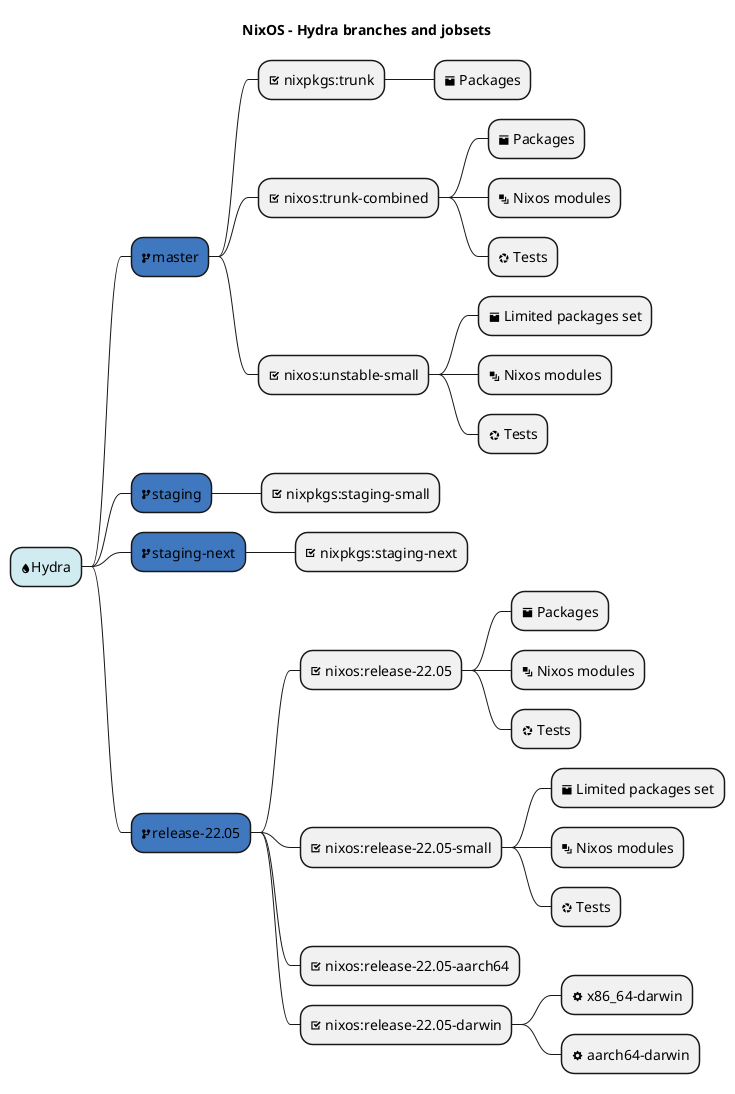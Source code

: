 @startmindmap
title NixOS - Hydra branches and jobsets

<style>
mindmapDiagram {
  :depth(0) {
    BackGroundColor d1ecf1
  }
  :depth(1) {
    BackGroundColor 4078c0
  }
}
</style>

* <&droplet>Hydra
** <&fork>master
*** <&task> nixpkgs:trunk
**** <&box> Packages
*** <&task> nixos:trunk-combined
**** <&box> Packages
**** <&layers> Nixos modules
**** <&aperture> Tests
*** <&task> nixos:unstable-small
**** <&box> Limited packages set
**** <&layers> Nixos modules
**** <&aperture> Tests
** <&fork>staging
*** <&task> nixpkgs:staging-small
** <&fork>staging-next
*** <&task> nixpkgs:staging-next
** <&fork>release-22.05
*** <&task> nixos:release-22.05
**** <&box> Packages
**** <&layers> Nixos modules
**** <&aperture> Tests
*** <&task> nixos:release-22.05-small
**** <&box> Limited packages set
**** <&layers> Nixos modules
**** <&aperture> Tests
*** <&task> nixos:release-22.05-aarch64
*** <&task> nixos:release-22.05-darwin
**** <&cog> x86_64-darwin
**** <&cog> aarch64-darwin
@endmindmap
